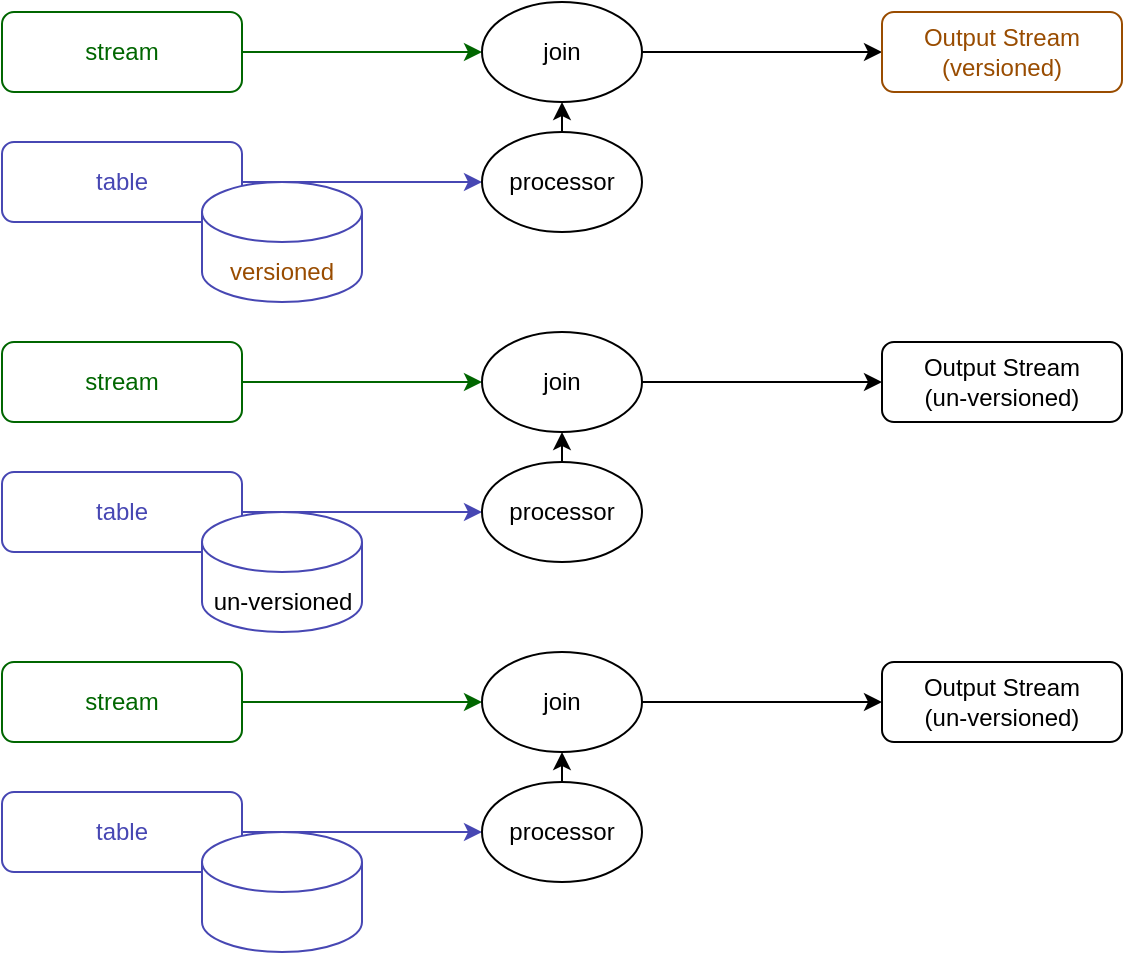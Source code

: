 <mxfile version="24.7.8">
  <diagram name="페이지-1" id="V4AV_RmFJt2NX07-JDYr">
    <mxGraphModel dx="552" dy="1049" grid="1" gridSize="10" guides="1" tooltips="1" connect="1" arrows="1" fold="1" page="1" pageScale="1" pageWidth="1169" pageHeight="827" math="0" shadow="0">
      <root>
        <mxCell id="0" />
        <mxCell id="1" parent="0" />
        <mxCell id="9iJV0XE2zEEoffiEE522-6" style="edgeStyle=orthogonalEdgeStyle;rounded=0;orthogonalLoop=1;jettySize=auto;html=1;entryX=0;entryY=0.5;entryDx=0;entryDy=0;strokeColor=#006600;" parent="1" source="9iJV0XE2zEEoffiEE522-1" target="9iJV0XE2zEEoffiEE522-2" edge="1">
          <mxGeometry relative="1" as="geometry" />
        </mxCell>
        <mxCell id="9iJV0XE2zEEoffiEE522-1" value="&lt;div&gt;&lt;font&gt;stream&lt;/font&gt;&lt;/div&gt;" style="rounded=1;whiteSpace=wrap;html=1;strokeColor=#006600;fontColor=#006600;" parent="1" vertex="1">
          <mxGeometry x="80" y="160" width="120" height="40" as="geometry" />
        </mxCell>
        <mxCell id="9iJV0XE2zEEoffiEE522-7" style="edgeStyle=orthogonalEdgeStyle;rounded=0;orthogonalLoop=1;jettySize=auto;html=1;entryX=0;entryY=0.5;entryDx=0;entryDy=0;strokeColor=#000000;" parent="1" source="9iJV0XE2zEEoffiEE522-2" target="9iJV0XE2zEEoffiEE522-3" edge="1">
          <mxGeometry relative="1" as="geometry" />
        </mxCell>
        <mxCell id="9iJV0XE2zEEoffiEE522-2" value="join" style="ellipse;whiteSpace=wrap;html=1;strokeColor=#000000;" parent="1" vertex="1">
          <mxGeometry x="320" y="155" width="80" height="50" as="geometry" />
        </mxCell>
        <mxCell id="9iJV0XE2zEEoffiEE522-3" value="&lt;font color=&quot;#994c00&quot;&gt;Output Stream&lt;/font&gt;&lt;div&gt;&lt;font color=&quot;#994c00&quot;&gt;(versioned)&lt;/font&gt;&lt;/div&gt;" style="rounded=1;whiteSpace=wrap;html=1;strokeColor=#994C00;" parent="1" vertex="1">
          <mxGeometry x="520" y="160" width="120" height="40" as="geometry" />
        </mxCell>
        <mxCell id="-941ZL6t93uc5syi7psa-3" style="edgeStyle=orthogonalEdgeStyle;rounded=0;orthogonalLoop=1;jettySize=auto;html=1;entryX=0;entryY=0.5;entryDx=0;entryDy=0;strokeColor=#4747B3;" edge="1" parent="1" source="mLQIbyA-VbelrVUgXXlT-1" target="-941ZL6t93uc5syi7psa-1">
          <mxGeometry relative="1" as="geometry" />
        </mxCell>
        <mxCell id="mLQIbyA-VbelrVUgXXlT-1" value="&lt;div&gt;&lt;font color=&quot;#4747b3&quot;&gt;table&lt;/font&gt;&lt;/div&gt;" style="rounded=1;whiteSpace=wrap;html=1;strokeColor=#4747B3;fontColor=#006600;" parent="1" vertex="1">
          <mxGeometry x="80" y="225" width="120" height="40" as="geometry" />
        </mxCell>
        <mxCell id="mLQIbyA-VbelrVUgXXlT-2" value="" style="shape=cylinder3;whiteSpace=wrap;html=1;boundedLbl=1;backgroundOutline=1;size=15;strokeColor=#4747B3;" parent="1" vertex="1">
          <mxGeometry x="180" y="245" width="80" height="60" as="geometry" />
        </mxCell>
        <mxCell id="mLQIbyA-VbelrVUgXXlT-3" value="versioned" style="text;html=1;align=center;verticalAlign=middle;whiteSpace=wrap;rounded=0;fontColor=#994C00;" parent="1" vertex="1">
          <mxGeometry x="190" y="275" width="60" height="30" as="geometry" />
        </mxCell>
        <mxCell id="-941ZL6t93uc5syi7psa-1" value="processor" style="ellipse;whiteSpace=wrap;html=1;strokeColor=#000000;" vertex="1" parent="1">
          <mxGeometry x="320" y="220" width="80" height="50" as="geometry" />
        </mxCell>
        <mxCell id="-941ZL6t93uc5syi7psa-7" value="" style="endArrow=classic;html=1;rounded=0;entryX=0.5;entryY=1;entryDx=0;entryDy=0;exitX=0.5;exitY=0;exitDx=0;exitDy=0;" edge="1" parent="1" source="-941ZL6t93uc5syi7psa-1" target="9iJV0XE2zEEoffiEE522-2">
          <mxGeometry width="50" height="50" relative="1" as="geometry">
            <mxPoint x="335" y="250" as="sourcePoint" />
            <mxPoint x="385" y="200" as="targetPoint" />
          </mxGeometry>
        </mxCell>
        <mxCell id="-941ZL6t93uc5syi7psa-8" style="edgeStyle=orthogonalEdgeStyle;rounded=0;orthogonalLoop=1;jettySize=auto;html=1;entryX=0;entryY=0.5;entryDx=0;entryDy=0;strokeColor=#006600;" edge="1" parent="1" source="-941ZL6t93uc5syi7psa-9" target="-941ZL6t93uc5syi7psa-11">
          <mxGeometry relative="1" as="geometry" />
        </mxCell>
        <mxCell id="-941ZL6t93uc5syi7psa-9" value="&lt;div&gt;&lt;font&gt;stream&lt;/font&gt;&lt;/div&gt;" style="rounded=1;whiteSpace=wrap;html=1;strokeColor=#006600;fontColor=#006600;" vertex="1" parent="1">
          <mxGeometry x="80" y="325" width="120" height="40" as="geometry" />
        </mxCell>
        <mxCell id="-941ZL6t93uc5syi7psa-10" style="edgeStyle=orthogonalEdgeStyle;rounded=0;orthogonalLoop=1;jettySize=auto;html=1;entryX=0;entryY=0.5;entryDx=0;entryDy=0;strokeColor=#000000;" edge="1" parent="1" source="-941ZL6t93uc5syi7psa-11" target="-941ZL6t93uc5syi7psa-12">
          <mxGeometry relative="1" as="geometry" />
        </mxCell>
        <mxCell id="-941ZL6t93uc5syi7psa-11" value="join" style="ellipse;whiteSpace=wrap;html=1;strokeColor=#000000;" vertex="1" parent="1">
          <mxGeometry x="320" y="320" width="80" height="50" as="geometry" />
        </mxCell>
        <mxCell id="-941ZL6t93uc5syi7psa-12" value="Output Stream&lt;div&gt;(un-versioned)&lt;/div&gt;" style="rounded=1;whiteSpace=wrap;html=1;strokeColor=#000000;" vertex="1" parent="1">
          <mxGeometry x="520" y="325" width="120" height="40" as="geometry" />
        </mxCell>
        <mxCell id="-941ZL6t93uc5syi7psa-13" style="edgeStyle=orthogonalEdgeStyle;rounded=0;orthogonalLoop=1;jettySize=auto;html=1;entryX=0;entryY=0.5;entryDx=0;entryDy=0;strokeColor=#4747B3;" edge="1" parent="1" source="-941ZL6t93uc5syi7psa-14" target="-941ZL6t93uc5syi7psa-17">
          <mxGeometry relative="1" as="geometry" />
        </mxCell>
        <mxCell id="-941ZL6t93uc5syi7psa-14" value="&lt;div&gt;&lt;font color=&quot;#4747b3&quot;&gt;table&lt;/font&gt;&lt;/div&gt;" style="rounded=1;whiteSpace=wrap;html=1;strokeColor=#4747B3;fontColor=#006600;" vertex="1" parent="1">
          <mxGeometry x="80" y="390" width="120" height="40" as="geometry" />
        </mxCell>
        <mxCell id="-941ZL6t93uc5syi7psa-15" value="" style="shape=cylinder3;whiteSpace=wrap;html=1;boundedLbl=1;backgroundOutline=1;size=15;strokeColor=#4747B3;" vertex="1" parent="1">
          <mxGeometry x="180" y="410" width="80" height="60" as="geometry" />
        </mxCell>
        <mxCell id="-941ZL6t93uc5syi7psa-16" value="&lt;font color=&quot;#000000&quot;&gt;un-versioned&lt;/font&gt;" style="text;html=1;align=center;verticalAlign=middle;whiteSpace=wrap;rounded=0;fontColor=#994C00;" vertex="1" parent="1">
          <mxGeometry x="182.5" y="440" width="75" height="30" as="geometry" />
        </mxCell>
        <mxCell id="-941ZL6t93uc5syi7psa-17" value="processor" style="ellipse;whiteSpace=wrap;html=1;strokeColor=#000000;" vertex="1" parent="1">
          <mxGeometry x="320" y="385" width="80" height="50" as="geometry" />
        </mxCell>
        <mxCell id="-941ZL6t93uc5syi7psa-18" value="" style="endArrow=classic;html=1;rounded=0;entryX=0.5;entryY=1;entryDx=0;entryDy=0;exitX=0.5;exitY=0;exitDx=0;exitDy=0;" edge="1" parent="1" source="-941ZL6t93uc5syi7psa-17" target="-941ZL6t93uc5syi7psa-11">
          <mxGeometry width="50" height="50" relative="1" as="geometry">
            <mxPoint x="335" y="415" as="sourcePoint" />
            <mxPoint x="385" y="365" as="targetPoint" />
          </mxGeometry>
        </mxCell>
        <mxCell id="-941ZL6t93uc5syi7psa-20" style="edgeStyle=orthogonalEdgeStyle;rounded=0;orthogonalLoop=1;jettySize=auto;html=1;entryX=0;entryY=0.5;entryDx=0;entryDy=0;strokeColor=#006600;" edge="1" parent="1" source="-941ZL6t93uc5syi7psa-21" target="-941ZL6t93uc5syi7psa-23">
          <mxGeometry relative="1" as="geometry" />
        </mxCell>
        <mxCell id="-941ZL6t93uc5syi7psa-21" value="&lt;div&gt;&lt;font&gt;stream&lt;/font&gt;&lt;/div&gt;" style="rounded=1;whiteSpace=wrap;html=1;strokeColor=#006600;fontColor=#006600;" vertex="1" parent="1">
          <mxGeometry x="80" y="485" width="120" height="40" as="geometry" />
        </mxCell>
        <mxCell id="-941ZL6t93uc5syi7psa-22" style="edgeStyle=orthogonalEdgeStyle;rounded=0;orthogonalLoop=1;jettySize=auto;html=1;entryX=0;entryY=0.5;entryDx=0;entryDy=0;strokeColor=#000000;" edge="1" parent="1" source="-941ZL6t93uc5syi7psa-23" target="-941ZL6t93uc5syi7psa-24">
          <mxGeometry relative="1" as="geometry" />
        </mxCell>
        <mxCell id="-941ZL6t93uc5syi7psa-23" value="join" style="ellipse;whiteSpace=wrap;html=1;strokeColor=#000000;" vertex="1" parent="1">
          <mxGeometry x="320" y="480" width="80" height="50" as="geometry" />
        </mxCell>
        <mxCell id="-941ZL6t93uc5syi7psa-24" value="Output Stream&lt;div&gt;(un-versioned)&lt;/div&gt;" style="rounded=1;whiteSpace=wrap;html=1;strokeColor=#000000;" vertex="1" parent="1">
          <mxGeometry x="520" y="485" width="120" height="40" as="geometry" />
        </mxCell>
        <mxCell id="-941ZL6t93uc5syi7psa-25" style="edgeStyle=orthogonalEdgeStyle;rounded=0;orthogonalLoop=1;jettySize=auto;html=1;entryX=0;entryY=0.5;entryDx=0;entryDy=0;strokeColor=#4747B3;" edge="1" parent="1" source="-941ZL6t93uc5syi7psa-26" target="-941ZL6t93uc5syi7psa-29">
          <mxGeometry relative="1" as="geometry" />
        </mxCell>
        <mxCell id="-941ZL6t93uc5syi7psa-26" value="&lt;div&gt;&lt;font color=&quot;#4747b3&quot;&gt;table&lt;/font&gt;&lt;/div&gt;" style="rounded=1;whiteSpace=wrap;html=1;strokeColor=#4747B3;fontColor=#006600;" vertex="1" parent="1">
          <mxGeometry x="80" y="550" width="120" height="40" as="geometry" />
        </mxCell>
        <mxCell id="-941ZL6t93uc5syi7psa-27" value="" style="shape=cylinder3;whiteSpace=wrap;html=1;boundedLbl=1;backgroundOutline=1;size=15;strokeColor=#4747B3;" vertex="1" parent="1">
          <mxGeometry x="180" y="570" width="80" height="60" as="geometry" />
        </mxCell>
        <mxCell id="-941ZL6t93uc5syi7psa-29" value="processor" style="ellipse;whiteSpace=wrap;html=1;strokeColor=#000000;" vertex="1" parent="1">
          <mxGeometry x="320" y="545" width="80" height="50" as="geometry" />
        </mxCell>
        <mxCell id="-941ZL6t93uc5syi7psa-30" value="" style="endArrow=classic;html=1;rounded=0;entryX=0.5;entryY=1;entryDx=0;entryDy=0;exitX=0.5;exitY=0;exitDx=0;exitDy=0;" edge="1" parent="1" source="-941ZL6t93uc5syi7psa-29" target="-941ZL6t93uc5syi7psa-23">
          <mxGeometry width="50" height="50" relative="1" as="geometry">
            <mxPoint x="335" y="575" as="sourcePoint" />
            <mxPoint x="385" y="525" as="targetPoint" />
          </mxGeometry>
        </mxCell>
      </root>
    </mxGraphModel>
  </diagram>
</mxfile>
